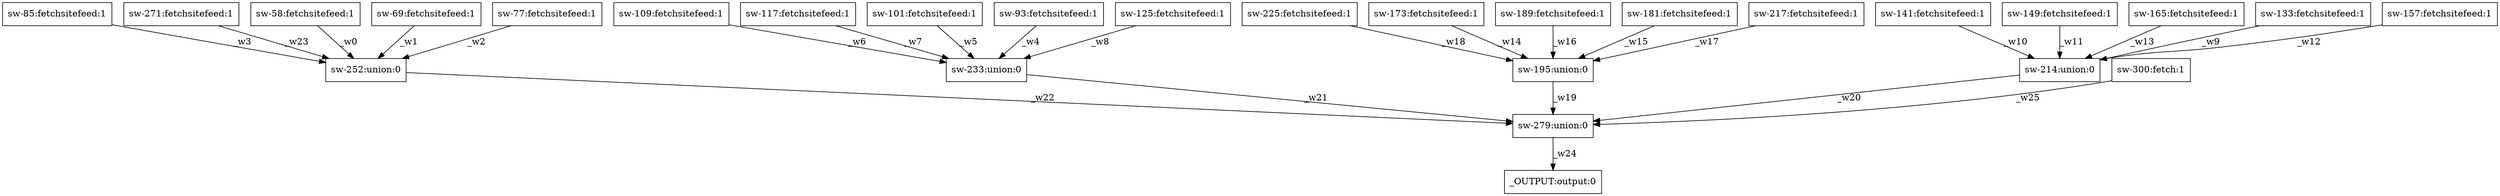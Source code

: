 digraph test1 { node [shape=box] "sw-279" [label="sw-279:union:0"];"sw-141" [label="sw-141:fetchsitefeed:1"];"sw-85" [label="sw-85:fetchsitefeed:1"];"sw-225" [label="sw-225:fetchsitefeed:1"];"_OUTPUT" [label="_OUTPUT:output:0"];"sw-109" [label="sw-109:fetchsitefeed:1"];"sw-252" [label="sw-252:union:0"];"sw-149" [label="sw-149:fetchsitefeed:1"];"sw-233" [label="sw-233:union:0"];"sw-173" [label="sw-173:fetchsitefeed:1"];"sw-195" [label="sw-195:union:0"];"sw-117" [label="sw-117:fetchsitefeed:1"];"sw-271" [label="sw-271:fetchsitefeed:1"];"sw-165" [label="sw-165:fetchsitefeed:1"];"sw-189" [label="sw-189:fetchsitefeed:1"];"sw-133" [label="sw-133:fetchsitefeed:1"];"sw-214" [label="sw-214:union:0"];"sw-181" [label="sw-181:fetchsitefeed:1"];"sw-101" [label="sw-101:fetchsitefeed:1"];"sw-93" [label="sw-93:fetchsitefeed:1"];"sw-217" [label="sw-217:fetchsitefeed:1"];"sw-58" [label="sw-58:fetchsitefeed:1"];"sw-69" [label="sw-69:fetchsitefeed:1"];"sw-300" [label="sw-300:fetch:1"];"sw-125" [label="sw-125:fetchsitefeed:1"];"sw-77" [label="sw-77:fetchsitefeed:1"];"sw-157" [label="sw-157:fetchsitefeed:1"];"sw-58" -> "sw-252" [label="_w0"];"sw-69" -> "sw-252" [label="_w1"];"sw-77" -> "sw-252" [label="_w2"];"sw-85" -> "sw-252" [label="_w3"];"sw-93" -> "sw-233" [label="_w4"];"sw-101" -> "sw-233" [label="_w5"];"sw-109" -> "sw-233" [label="_w6"];"sw-117" -> "sw-233" [label="_w7"];"sw-125" -> "sw-233" [label="_w8"];"sw-133" -> "sw-214" [label="_w9"];"sw-141" -> "sw-214" [label="_w10"];"sw-149" -> "sw-214" [label="_w11"];"sw-157" -> "sw-214" [label="_w12"];"sw-165" -> "sw-214" [label="_w13"];"sw-173" -> "sw-195" [label="_w14"];"sw-181" -> "sw-195" [label="_w15"];"sw-189" -> "sw-195" [label="_w16"];"sw-217" -> "sw-195" [label="_w17"];"sw-225" -> "sw-195" [label="_w18"];"sw-195" -> "sw-279" [label="_w19"];"sw-214" -> "sw-279" [label="_w20"];"sw-233" -> "sw-279" [label="_w21"];"sw-252" -> "sw-279" [label="_w22"];"sw-271" -> "sw-252" [label="_w23"];"sw-279" -> "_OUTPUT" [label="_w24"];"sw-300" -> "sw-279" [label="_w25"];}